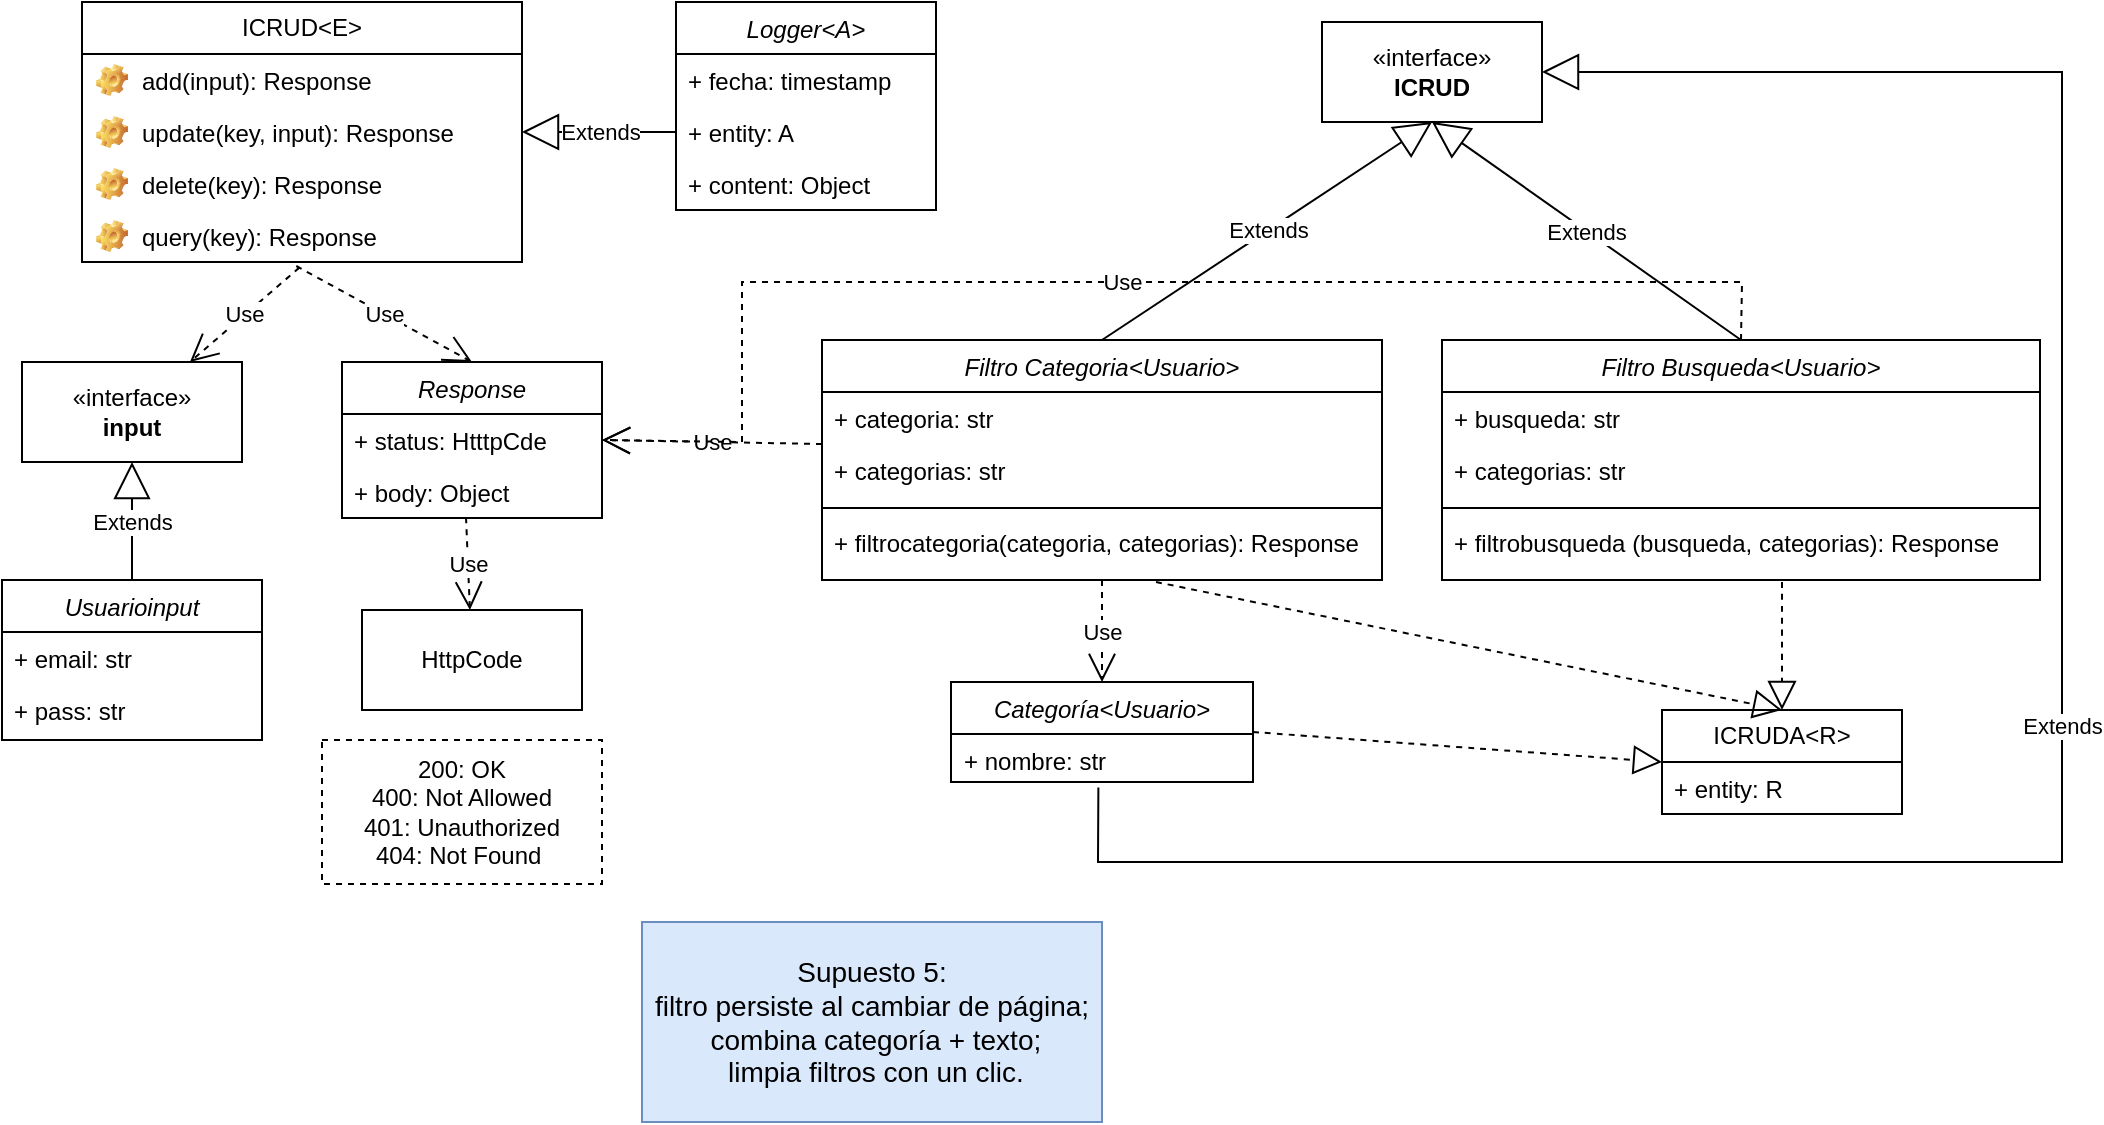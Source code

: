 <mxfile version="28.2.8">
  <diagram id="C5RBs43oDa-KdzZeNtuy" name="Page-1">
    <mxGraphModel dx="446" dy="698" grid="1" gridSize="10" guides="1" tooltips="1" connect="1" arrows="1" fold="1" page="1" pageScale="1" pageWidth="827" pageHeight="1169" math="0" shadow="0">
      <root>
        <mxCell id="WIyWlLk6GJQsqaUBKTNV-0" />
        <mxCell id="WIyWlLk6GJQsqaUBKTNV-1" parent="WIyWlLk6GJQsqaUBKTNV-0" />
        <mxCell id="F52shOa5vTBm2UnAFdcn-30" value="&lt;font style=&quot;font-size: 14px;&quot;&gt;&amp;nbsp;Supuesto 5:&amp;nbsp;&lt;/font&gt;&lt;div&gt;&lt;div&gt;&lt;font style=&quot;font-size: 14px;&quot;&gt;filtro persiste al cambiar de página;&lt;/font&gt;&lt;/div&gt;&lt;div&gt;&lt;font style=&quot;font-size: 14px;&quot;&gt;&amp;nbsp;combina categoría + texto;&lt;/font&gt;&lt;/div&gt;&lt;div&gt;&lt;font style=&quot;font-size: 14px;&quot;&gt;&amp;nbsp;limpia filtros con un clic.&lt;/font&gt;&lt;/div&gt;&lt;/div&gt;" style="html=1;whiteSpace=wrap;fillColor=#dae8fc;strokeColor=#6c8ebf;" parent="WIyWlLk6GJQsqaUBKTNV-1" vertex="1">
          <mxGeometry x="1470" y="1300" width="230" height="100" as="geometry" />
        </mxCell>
        <mxCell id="F52shOa5vTBm2UnAFdcn-52" value="Filtro Categoria&lt;Usuario&gt;" style="swimlane;fontStyle=2;align=center;verticalAlign=top;childLayout=stackLayout;horizontal=1;startSize=26;horizontalStack=0;resizeParent=1;resizeLast=0;collapsible=1;marginBottom=0;rounded=0;shadow=0;strokeWidth=1;" parent="WIyWlLk6GJQsqaUBKTNV-1" vertex="1">
          <mxGeometry x="1560" y="1009" width="280" height="120" as="geometry">
            <mxRectangle x="230" y="140" width="160" height="26" as="alternateBounds" />
          </mxGeometry>
        </mxCell>
        <mxCell id="F52shOa5vTBm2UnAFdcn-53" value="+ categoria: str" style="text;strokeColor=none;fillColor=none;align=left;verticalAlign=top;spacingLeft=4;spacingRight=4;overflow=hidden;rotatable=0;points=[[0,0.5],[1,0.5]];portConstraint=eastwest;whiteSpace=wrap;html=1;" parent="F52shOa5vTBm2UnAFdcn-52" vertex="1">
          <mxGeometry y="26" width="280" height="26" as="geometry" />
        </mxCell>
        <mxCell id="F52shOa5vTBm2UnAFdcn-54" value="+ categorias: str" style="text;strokeColor=none;fillColor=none;align=left;verticalAlign=top;spacingLeft=4;spacingRight=4;overflow=hidden;rotatable=0;points=[[0,0.5],[1,0.5]];portConstraint=eastwest;whiteSpace=wrap;html=1;" parent="F52shOa5vTBm2UnAFdcn-52" vertex="1">
          <mxGeometry y="52" width="280" height="28" as="geometry" />
        </mxCell>
        <mxCell id="F52shOa5vTBm2UnAFdcn-55" value="" style="line;html=1;strokeWidth=1;align=left;verticalAlign=middle;spacingTop=-1;spacingLeft=3;spacingRight=3;rotatable=0;labelPosition=right;points=[];portConstraint=eastwest;" parent="F52shOa5vTBm2UnAFdcn-52" vertex="1">
          <mxGeometry y="80" width="280" height="8" as="geometry" />
        </mxCell>
        <mxCell id="F52shOa5vTBm2UnAFdcn-56" value="+ filtrocategoria(categoria, categorias): Response" style="text;strokeColor=none;fillColor=none;align=left;verticalAlign=top;spacingLeft=4;spacingRight=4;overflow=hidden;rotatable=0;points=[[0,0.5],[1,0.5]];portConstraint=eastwest;whiteSpace=wrap;html=1;" parent="F52shOa5vTBm2UnAFdcn-52" vertex="1">
          <mxGeometry y="88" width="280" height="24" as="geometry" />
        </mxCell>
        <mxCell id="F52shOa5vTBm2UnAFdcn-57" value="ICRUD&amp;lt;E&amp;gt;" style="swimlane;fontStyle=0;childLayout=stackLayout;horizontal=1;startSize=26;fillColor=none;horizontalStack=0;resizeParent=1;resizeParentMax=0;resizeLast=0;collapsible=1;marginBottom=0;whiteSpace=wrap;html=1;" parent="WIyWlLk6GJQsqaUBKTNV-1" vertex="1">
          <mxGeometry x="1190" y="840" width="220" height="130" as="geometry" />
        </mxCell>
        <mxCell id="F52shOa5vTBm2UnAFdcn-58" value="add(input): Response" style="label;fontStyle=0;strokeColor=none;fillColor=none;align=left;verticalAlign=top;overflow=hidden;spacingLeft=28;spacingRight=4;rotatable=0;points=[[0,0.5],[1,0.5]];portConstraint=eastwest;imageWidth=16;imageHeight=16;whiteSpace=wrap;html=1;image=img/clipart/Gear_128x128.png" parent="F52shOa5vTBm2UnAFdcn-57" vertex="1">
          <mxGeometry y="26" width="220" height="26" as="geometry" />
        </mxCell>
        <mxCell id="F52shOa5vTBm2UnAFdcn-59" value="update(key, input): Response" style="label;fontStyle=0;strokeColor=none;fillColor=none;align=left;verticalAlign=top;overflow=hidden;spacingLeft=28;spacingRight=4;rotatable=0;points=[[0,0.5],[1,0.5]];portConstraint=eastwest;imageWidth=16;imageHeight=16;whiteSpace=wrap;html=1;image=img/clipart/Gear_128x128.png" parent="F52shOa5vTBm2UnAFdcn-57" vertex="1">
          <mxGeometry y="52" width="220" height="26" as="geometry" />
        </mxCell>
        <mxCell id="F52shOa5vTBm2UnAFdcn-60" value="delete(key): Response" style="label;fontStyle=0;strokeColor=none;fillColor=none;align=left;verticalAlign=top;overflow=hidden;spacingLeft=28;spacingRight=4;rotatable=0;points=[[0,0.5],[1,0.5]];portConstraint=eastwest;imageWidth=16;imageHeight=16;whiteSpace=wrap;html=1;image=img/clipart/Gear_128x128.png" parent="F52shOa5vTBm2UnAFdcn-57" vertex="1">
          <mxGeometry y="78" width="220" height="26" as="geometry" />
        </mxCell>
        <mxCell id="F52shOa5vTBm2UnAFdcn-61" value="query(key): Response" style="label;fontStyle=0;strokeColor=none;fillColor=none;align=left;verticalAlign=top;overflow=hidden;spacingLeft=28;spacingRight=4;rotatable=0;points=[[0,0.5],[1,0.5]];portConstraint=eastwest;imageWidth=16;imageHeight=16;whiteSpace=wrap;html=1;image=img/clipart/Gear_128x128.png" parent="F52shOa5vTBm2UnAFdcn-57" vertex="1">
          <mxGeometry y="104" width="220" height="26" as="geometry" />
        </mxCell>
        <mxCell id="F52shOa5vTBm2UnAFdcn-62" value="«interface»&lt;br&gt;&lt;b&gt;input&lt;/b&gt;" style="html=1;whiteSpace=wrap;" parent="WIyWlLk6GJQsqaUBKTNV-1" vertex="1">
          <mxGeometry x="1160" y="1020" width="110" height="50" as="geometry" />
        </mxCell>
        <mxCell id="F52shOa5vTBm2UnAFdcn-63" value="Use" style="endArrow=open;endSize=12;dashed=1;html=1;rounded=0;exitX=0.494;exitY=1.108;exitDx=0;exitDy=0;exitPerimeter=0;" parent="WIyWlLk6GJQsqaUBKTNV-1" source="F52shOa5vTBm2UnAFdcn-61" target="F52shOa5vTBm2UnAFdcn-62" edge="1">
          <mxGeometry width="160" relative="1" as="geometry">
            <mxPoint x="1340" y="1070" as="sourcePoint" />
            <mxPoint x="1260" y="1060" as="targetPoint" />
          </mxGeometry>
        </mxCell>
        <mxCell id="F52shOa5vTBm2UnAFdcn-64" value="Usuarioinput" style="swimlane;fontStyle=2;align=center;verticalAlign=top;childLayout=stackLayout;horizontal=1;startSize=26;horizontalStack=0;resizeParent=1;resizeLast=0;collapsible=1;marginBottom=0;rounded=0;shadow=0;strokeWidth=1;" parent="WIyWlLk6GJQsqaUBKTNV-1" vertex="1">
          <mxGeometry x="1150" y="1129" width="130" height="80" as="geometry">
            <mxRectangle x="230" y="140" width="160" height="26" as="alternateBounds" />
          </mxGeometry>
        </mxCell>
        <mxCell id="F52shOa5vTBm2UnAFdcn-65" value="+ email: str" style="text;strokeColor=none;fillColor=none;align=left;verticalAlign=top;spacingLeft=4;spacingRight=4;overflow=hidden;rotatable=0;points=[[0,0.5],[1,0.5]];portConstraint=eastwest;whiteSpace=wrap;html=1;" parent="F52shOa5vTBm2UnAFdcn-64" vertex="1">
          <mxGeometry y="26" width="130" height="26" as="geometry" />
        </mxCell>
        <mxCell id="F52shOa5vTBm2UnAFdcn-66" value="+ pass: str" style="text;strokeColor=none;fillColor=none;align=left;verticalAlign=top;spacingLeft=4;spacingRight=4;overflow=hidden;rotatable=0;points=[[0,0.5],[1,0.5]];portConstraint=eastwest;whiteSpace=wrap;html=1;" parent="F52shOa5vTBm2UnAFdcn-64" vertex="1">
          <mxGeometry y="52" width="130" height="20" as="geometry" />
        </mxCell>
        <mxCell id="F52shOa5vTBm2UnAFdcn-67" value="Extends" style="endArrow=block;endSize=16;endFill=0;html=1;rounded=0;exitX=0.5;exitY=0;exitDx=0;exitDy=0;entryX=0.5;entryY=1;entryDx=0;entryDy=0;" parent="WIyWlLk6GJQsqaUBKTNV-1" source="F52shOa5vTBm2UnAFdcn-64" target="F52shOa5vTBm2UnAFdcn-62" edge="1">
          <mxGeometry width="160" relative="1" as="geometry">
            <mxPoint x="1390" y="1070" as="sourcePoint" />
            <mxPoint x="1550" y="1070" as="targetPoint" />
          </mxGeometry>
        </mxCell>
        <mxCell id="F52shOa5vTBm2UnAFdcn-68" value="Response" style="swimlane;fontStyle=2;align=center;verticalAlign=top;childLayout=stackLayout;horizontal=1;startSize=26;horizontalStack=0;resizeParent=1;resizeLast=0;collapsible=1;marginBottom=0;rounded=0;shadow=0;strokeWidth=1;" parent="WIyWlLk6GJQsqaUBKTNV-1" vertex="1">
          <mxGeometry x="1320" y="1020" width="130" height="78" as="geometry">
            <mxRectangle x="230" y="140" width="160" height="26" as="alternateBounds" />
          </mxGeometry>
        </mxCell>
        <mxCell id="F52shOa5vTBm2UnAFdcn-69" value="+ status: HtttpCde" style="text;strokeColor=none;fillColor=none;align=left;verticalAlign=top;spacingLeft=4;spacingRight=4;overflow=hidden;rotatable=0;points=[[0,0.5],[1,0.5]];portConstraint=eastwest;whiteSpace=wrap;html=1;" parent="F52shOa5vTBm2UnAFdcn-68" vertex="1">
          <mxGeometry y="26" width="130" height="26" as="geometry" />
        </mxCell>
        <mxCell id="F52shOa5vTBm2UnAFdcn-70" value="+ body: Object" style="text;strokeColor=none;fillColor=none;align=left;verticalAlign=top;spacingLeft=4;spacingRight=4;overflow=hidden;rotatable=0;points=[[0,0.5],[1,0.5]];portConstraint=eastwest;whiteSpace=wrap;html=1;" parent="F52shOa5vTBm2UnAFdcn-68" vertex="1">
          <mxGeometry y="52" width="130" height="26" as="geometry" />
        </mxCell>
        <mxCell id="F52shOa5vTBm2UnAFdcn-71" value="Use" style="endArrow=open;endSize=12;dashed=1;html=1;rounded=0;entryX=0.5;entryY=0;entryDx=0;entryDy=0;exitX=0.487;exitY=1.077;exitDx=0;exitDy=0;exitPerimeter=0;" parent="WIyWlLk6GJQsqaUBKTNV-1" source="F52shOa5vTBm2UnAFdcn-61" target="F52shOa5vTBm2UnAFdcn-68" edge="1">
          <mxGeometry width="160" relative="1" as="geometry">
            <mxPoint x="1300" y="980" as="sourcePoint" />
            <mxPoint x="1280" y="1027" as="targetPoint" />
          </mxGeometry>
        </mxCell>
        <mxCell id="F52shOa5vTBm2UnAFdcn-72" value="HttpCode" style="html=1;whiteSpace=wrap;" parent="WIyWlLk6GJQsqaUBKTNV-1" vertex="1">
          <mxGeometry x="1330" y="1144" width="110" height="50" as="geometry" />
        </mxCell>
        <mxCell id="F52shOa5vTBm2UnAFdcn-73" value="Use" style="endArrow=open;endSize=12;dashed=1;html=1;rounded=0;exitX=0.477;exitY=0.985;exitDx=0;exitDy=0;exitPerimeter=0;" parent="WIyWlLk6GJQsqaUBKTNV-1" source="F52shOa5vTBm2UnAFdcn-70" target="F52shOa5vTBm2UnAFdcn-72" edge="1">
          <mxGeometry width="160" relative="1" as="geometry">
            <mxPoint x="1615" y="1100" as="sourcePoint" />
            <mxPoint x="1560" y="1147" as="targetPoint" />
          </mxGeometry>
        </mxCell>
        <mxCell id="F52shOa5vTBm2UnAFdcn-74" value="«interface»&lt;br&gt;&lt;b&gt;ICRUD&lt;/b&gt;" style="html=1;whiteSpace=wrap;" parent="WIyWlLk6GJQsqaUBKTNV-1" vertex="1">
          <mxGeometry x="1810" y="850" width="110" height="50" as="geometry" />
        </mxCell>
        <mxCell id="F52shOa5vTBm2UnAFdcn-75" value="Extends" style="endArrow=block;endSize=16;endFill=0;html=1;rounded=0;exitX=0.5;exitY=0;exitDx=0;exitDy=0;entryX=0.5;entryY=1;entryDx=0;entryDy=0;" parent="WIyWlLk6GJQsqaUBKTNV-1" source="F52shOa5vTBm2UnAFdcn-52" target="F52shOa5vTBm2UnAFdcn-74" edge="1">
          <mxGeometry width="160" relative="1" as="geometry">
            <mxPoint x="1610" y="1110" as="sourcePoint" />
            <mxPoint x="1610" y="1050" as="targetPoint" />
            <Array as="points" />
          </mxGeometry>
        </mxCell>
        <mxCell id="F52shOa5vTBm2UnAFdcn-76" value="Use" style="endArrow=open;endSize=12;dashed=1;html=1;rounded=0;entryX=1;entryY=0.5;entryDx=0;entryDy=0;exitX=0;exitY=0;exitDx=0;exitDy=0;exitPerimeter=0;" parent="WIyWlLk6GJQsqaUBKTNV-1" source="F52shOa5vTBm2UnAFdcn-54" target="F52shOa5vTBm2UnAFdcn-69" edge="1">
          <mxGeometry width="160" relative="1" as="geometry">
            <mxPoint x="1590" y="1060" as="sourcePoint" />
            <mxPoint x="1608" y="1148" as="targetPoint" />
            <Array as="points" />
          </mxGeometry>
        </mxCell>
        <mxCell id="F52shOa5vTBm2UnAFdcn-77" value="200: OK&lt;div&gt;400: Not Allowed&lt;/div&gt;&lt;div&gt;&lt;div&gt;&lt;span style=&quot;background-color: transparent;&quot;&gt;401: Unauthorized&lt;/span&gt;&lt;/div&gt;&lt;div&gt;404: Not Found&amp;nbsp;&lt;/div&gt;&lt;/div&gt;" style="html=1;whiteSpace=wrap;dashed=1;" parent="WIyWlLk6GJQsqaUBKTNV-1" vertex="1">
          <mxGeometry x="1310" y="1209" width="140" height="72" as="geometry" />
        </mxCell>
        <mxCell id="F52shOa5vTBm2UnAFdcn-78" value="Logger&lt;A&gt;" style="swimlane;fontStyle=2;align=center;verticalAlign=top;childLayout=stackLayout;horizontal=1;startSize=26;horizontalStack=0;resizeParent=1;resizeLast=0;collapsible=1;marginBottom=0;rounded=0;shadow=0;strokeWidth=1;" parent="WIyWlLk6GJQsqaUBKTNV-1" vertex="1">
          <mxGeometry x="1487" y="840" width="130" height="104" as="geometry">
            <mxRectangle x="230" y="140" width="160" height="26" as="alternateBounds" />
          </mxGeometry>
        </mxCell>
        <mxCell id="F52shOa5vTBm2UnAFdcn-79" value="+ fecha: timestamp" style="text;strokeColor=none;fillColor=none;align=left;verticalAlign=top;spacingLeft=4;spacingRight=4;overflow=hidden;rotatable=0;points=[[0,0.5],[1,0.5]];portConstraint=eastwest;whiteSpace=wrap;html=1;" parent="F52shOa5vTBm2UnAFdcn-78" vertex="1">
          <mxGeometry y="26" width="130" height="26" as="geometry" />
        </mxCell>
        <mxCell id="F52shOa5vTBm2UnAFdcn-80" value="+ entity: A" style="text;strokeColor=none;fillColor=none;align=left;verticalAlign=top;spacingLeft=4;spacingRight=4;overflow=hidden;rotatable=0;points=[[0,0.5],[1,0.5]];portConstraint=eastwest;whiteSpace=wrap;html=1;" parent="F52shOa5vTBm2UnAFdcn-78" vertex="1">
          <mxGeometry y="52" width="130" height="26" as="geometry" />
        </mxCell>
        <mxCell id="F52shOa5vTBm2UnAFdcn-81" value="+ content: Object" style="text;strokeColor=none;fillColor=none;align=left;verticalAlign=top;spacingLeft=4;spacingRight=4;overflow=hidden;rotatable=0;points=[[0,0.5],[1,0.5]];portConstraint=eastwest;whiteSpace=wrap;html=1;" parent="F52shOa5vTBm2UnAFdcn-78" vertex="1">
          <mxGeometry y="78" width="130" height="26" as="geometry" />
        </mxCell>
        <mxCell id="F52shOa5vTBm2UnAFdcn-82" value="Extends" style="endArrow=block;endSize=16;endFill=0;html=1;rounded=0;exitX=0;exitY=0.5;exitDx=0;exitDy=0;" parent="WIyWlLk6GJQsqaUBKTNV-1" source="F52shOa5vTBm2UnAFdcn-80" edge="1">
          <mxGeometry width="160" relative="1" as="geometry">
            <mxPoint x="1430" y="1084" as="sourcePoint" />
            <mxPoint x="1410" y="905" as="targetPoint" />
          </mxGeometry>
        </mxCell>
        <mxCell id="F52shOa5vTBm2UnAFdcn-83" value="Filtro Busqueda&lt;Usuario&gt;" style="swimlane;fontStyle=2;align=center;verticalAlign=top;childLayout=stackLayout;horizontal=1;startSize=26;horizontalStack=0;resizeParent=1;resizeLast=0;collapsible=1;marginBottom=0;rounded=0;shadow=0;strokeWidth=1;" parent="WIyWlLk6GJQsqaUBKTNV-1" vertex="1">
          <mxGeometry x="1870" y="1009" width="299" height="120" as="geometry">
            <mxRectangle x="230" y="140" width="160" height="26" as="alternateBounds" />
          </mxGeometry>
        </mxCell>
        <mxCell id="F52shOa5vTBm2UnAFdcn-84" value="+ busqueda: str" style="text;strokeColor=none;fillColor=none;align=left;verticalAlign=top;spacingLeft=4;spacingRight=4;overflow=hidden;rotatable=0;points=[[0,0.5],[1,0.5]];portConstraint=eastwest;whiteSpace=wrap;html=1;" parent="F52shOa5vTBm2UnAFdcn-83" vertex="1">
          <mxGeometry y="26" width="299" height="26" as="geometry" />
        </mxCell>
        <mxCell id="F52shOa5vTBm2UnAFdcn-85" value="+ categorias: str" style="text;strokeColor=none;fillColor=none;align=left;verticalAlign=top;spacingLeft=4;spacingRight=4;overflow=hidden;rotatable=0;points=[[0,0.5],[1,0.5]];portConstraint=eastwest;whiteSpace=wrap;html=1;" parent="F52shOa5vTBm2UnAFdcn-83" vertex="1">
          <mxGeometry y="52" width="299" height="28" as="geometry" />
        </mxCell>
        <mxCell id="F52shOa5vTBm2UnAFdcn-86" value="" style="line;html=1;strokeWidth=1;align=left;verticalAlign=middle;spacingTop=-1;spacingLeft=3;spacingRight=3;rotatable=0;labelPosition=right;points=[];portConstraint=eastwest;" parent="F52shOa5vTBm2UnAFdcn-83" vertex="1">
          <mxGeometry y="80" width="299" height="8" as="geometry" />
        </mxCell>
        <mxCell id="F52shOa5vTBm2UnAFdcn-87" value="+ filtrobusqueda (busqueda, categorias): Response" style="text;strokeColor=none;fillColor=none;align=left;verticalAlign=top;spacingLeft=4;spacingRight=4;overflow=hidden;rotatable=0;points=[[0,0.5],[1,0.5]];portConstraint=eastwest;whiteSpace=wrap;html=1;" parent="F52shOa5vTBm2UnAFdcn-83" vertex="1">
          <mxGeometry y="88" width="299" height="24" as="geometry" />
        </mxCell>
        <mxCell id="F52shOa5vTBm2UnAFdcn-88" value="Use" style="endArrow=open;endSize=12;dashed=1;html=1;rounded=0;entryX=1;entryY=0.5;entryDx=0;entryDy=0;exitX=0.5;exitY=0;exitDx=0;exitDy=0;" parent="WIyWlLk6GJQsqaUBKTNV-1" source="F52shOa5vTBm2UnAFdcn-83" target="F52shOa5vTBm2UnAFdcn-69" edge="1">
          <mxGeometry width="160" relative="1" as="geometry">
            <mxPoint x="1625" y="1227" as="sourcePoint" />
            <mxPoint x="1510" y="1180" as="targetPoint" />
            <Array as="points">
              <mxPoint x="2020" y="980" />
              <mxPoint x="1520" y="980" />
              <mxPoint x="1520" y="1060" />
            </Array>
          </mxGeometry>
        </mxCell>
        <mxCell id="F52shOa5vTBm2UnAFdcn-89" value="Extends" style="endArrow=block;endSize=16;endFill=0;html=1;rounded=0;exitX=0.5;exitY=0;exitDx=0;exitDy=0;entryX=0.5;entryY=1;entryDx=0;entryDy=0;" parent="WIyWlLk6GJQsqaUBKTNV-1" source="F52shOa5vTBm2UnAFdcn-83" target="F52shOa5vTBm2UnAFdcn-74" edge="1">
          <mxGeometry width="160" relative="1" as="geometry">
            <mxPoint x="1910" y="1070" as="sourcePoint" />
            <mxPoint x="1920" y="940" as="targetPoint" />
          </mxGeometry>
        </mxCell>
        <mxCell id="F52shOa5vTBm2UnAFdcn-90" value="Categoría&lt;Usuario&gt;" style="swimlane;fontStyle=2;align=center;verticalAlign=top;childLayout=stackLayout;horizontal=1;startSize=26;horizontalStack=0;resizeParent=1;resizeLast=0;collapsible=1;marginBottom=0;rounded=0;shadow=0;strokeWidth=1;" parent="WIyWlLk6GJQsqaUBKTNV-1" vertex="1">
          <mxGeometry x="1624.5" y="1180" width="151" height="50" as="geometry">
            <mxRectangle x="230" y="140" width="160" height="26" as="alternateBounds" />
          </mxGeometry>
        </mxCell>
        <mxCell id="F52shOa5vTBm2UnAFdcn-91" value="+ nombre: str" style="text;strokeColor=none;fillColor=none;align=left;verticalAlign=top;spacingLeft=4;spacingRight=4;overflow=hidden;rotatable=0;points=[[0,0.5],[1,0.5]];portConstraint=eastwest;whiteSpace=wrap;html=1;" parent="F52shOa5vTBm2UnAFdcn-90" vertex="1">
          <mxGeometry y="26" width="151" height="24" as="geometry" />
        </mxCell>
        <mxCell id="F52shOa5vTBm2UnAFdcn-92" style="edgeStyle=none;curved=1;rounded=0;orthogonalLoop=1;jettySize=auto;html=1;exitX=0.75;exitY=0;exitDx=0;exitDy=0;fontSize=12;startSize=8;endSize=8;" parent="WIyWlLk6GJQsqaUBKTNV-1" source="F52shOa5vTBm2UnAFdcn-90" target="F52shOa5vTBm2UnAFdcn-90" edge="1">
          <mxGeometry relative="1" as="geometry" />
        </mxCell>
        <mxCell id="F52shOa5vTBm2UnAFdcn-93" value="Extends" style="endArrow=block;endSize=16;endFill=0;html=1;rounded=0;entryX=1;entryY=0.5;entryDx=0;entryDy=0;exitX=0.488;exitY=1.116;exitDx=0;exitDy=0;exitPerimeter=0;" parent="WIyWlLk6GJQsqaUBKTNV-1" source="F52shOa5vTBm2UnAFdcn-91" target="F52shOa5vTBm2UnAFdcn-74" edge="1">
          <mxGeometry width="160" relative="1" as="geometry">
            <mxPoint x="2060" y="1194" as="sourcePoint" />
            <mxPoint x="1960" y="950" as="targetPoint" />
            <Array as="points">
              <mxPoint x="1698" y="1270" />
              <mxPoint x="2180" y="1270" />
              <mxPoint x="2180" y="875" />
            </Array>
          </mxGeometry>
        </mxCell>
        <mxCell id="F52shOa5vTBm2UnAFdcn-94" value="Use" style="endArrow=open;endSize=12;dashed=1;html=1;rounded=0;entryX=0.5;entryY=0;entryDx=0;entryDy=0;exitX=0.5;exitY=1;exitDx=0;exitDy=0;" parent="WIyWlLk6GJQsqaUBKTNV-1" source="F52shOa5vTBm2UnAFdcn-52" target="F52shOa5vTBm2UnAFdcn-90" edge="1">
          <mxGeometry width="160" relative="1" as="geometry">
            <mxPoint x="2170" y="1400" as="sourcePoint" />
            <mxPoint x="2020" y="1403" as="targetPoint" />
            <Array as="points" />
          </mxGeometry>
        </mxCell>
        <mxCell id="F52shOa5vTBm2UnAFdcn-95" value="ICRUDA&amp;lt;R&amp;gt;" style="swimlane;fontStyle=0;childLayout=stackLayout;horizontal=1;startSize=26;fillColor=none;horizontalStack=0;resizeParent=1;resizeParentMax=0;resizeLast=0;collapsible=1;marginBottom=0;whiteSpace=wrap;html=1;" parent="WIyWlLk6GJQsqaUBKTNV-1" vertex="1">
          <mxGeometry x="1980" y="1194" width="120" height="52" as="geometry" />
        </mxCell>
        <mxCell id="F52shOa5vTBm2UnAFdcn-96" value="+ entity: R" style="text;strokeColor=none;fillColor=none;align=left;verticalAlign=top;spacingLeft=4;spacingRight=4;overflow=hidden;rotatable=0;points=[[0,0.5],[1,0.5]];portConstraint=eastwest;whiteSpace=wrap;html=1;" parent="F52shOa5vTBm2UnAFdcn-95" vertex="1">
          <mxGeometry y="26" width="120" height="26" as="geometry" />
        </mxCell>
        <mxCell id="F52shOa5vTBm2UnAFdcn-97" value="" style="endArrow=block;dashed=1;endFill=0;endSize=12;html=1;rounded=0;fontSize=12;curved=1;exitX=1;exitY=0.5;exitDx=0;exitDy=0;entryX=0;entryY=0.5;entryDx=0;entryDy=0;" parent="WIyWlLk6GJQsqaUBKTNV-1" source="F52shOa5vTBm2UnAFdcn-90" target="F52shOa5vTBm2UnAFdcn-95" edge="1">
          <mxGeometry width="160" relative="1" as="geometry">
            <mxPoint x="1560" y="1210" as="sourcePoint" />
            <mxPoint x="1970" y="1260" as="targetPoint" />
          </mxGeometry>
        </mxCell>
        <mxCell id="F52shOa5vTBm2UnAFdcn-98" value="" style="endArrow=block;dashed=1;endFill=0;endSize=12;html=1;rounded=0;fontSize=12;curved=1;entryX=0.5;entryY=0;entryDx=0;entryDy=0;" parent="WIyWlLk6GJQsqaUBKTNV-1" target="F52shOa5vTBm2UnAFdcn-95" edge="1">
          <mxGeometry width="160" relative="1" as="geometry">
            <mxPoint x="1727" y="1130" as="sourcePoint" />
            <mxPoint x="2050" y="1260" as="targetPoint" />
          </mxGeometry>
        </mxCell>
        <mxCell id="F52shOa5vTBm2UnAFdcn-99" value="" style="endArrow=block;dashed=1;endFill=0;endSize=12;html=1;rounded=0;fontSize=12;curved=1;entryX=0.5;entryY=0;entryDx=0;entryDy=0;" parent="WIyWlLk6GJQsqaUBKTNV-1" target="F52shOa5vTBm2UnAFdcn-95" edge="1">
          <mxGeometry width="160" relative="1" as="geometry">
            <mxPoint x="2040" y="1130" as="sourcePoint" />
            <mxPoint x="1922" y="1283" as="targetPoint" />
          </mxGeometry>
        </mxCell>
      </root>
    </mxGraphModel>
  </diagram>
</mxfile>
